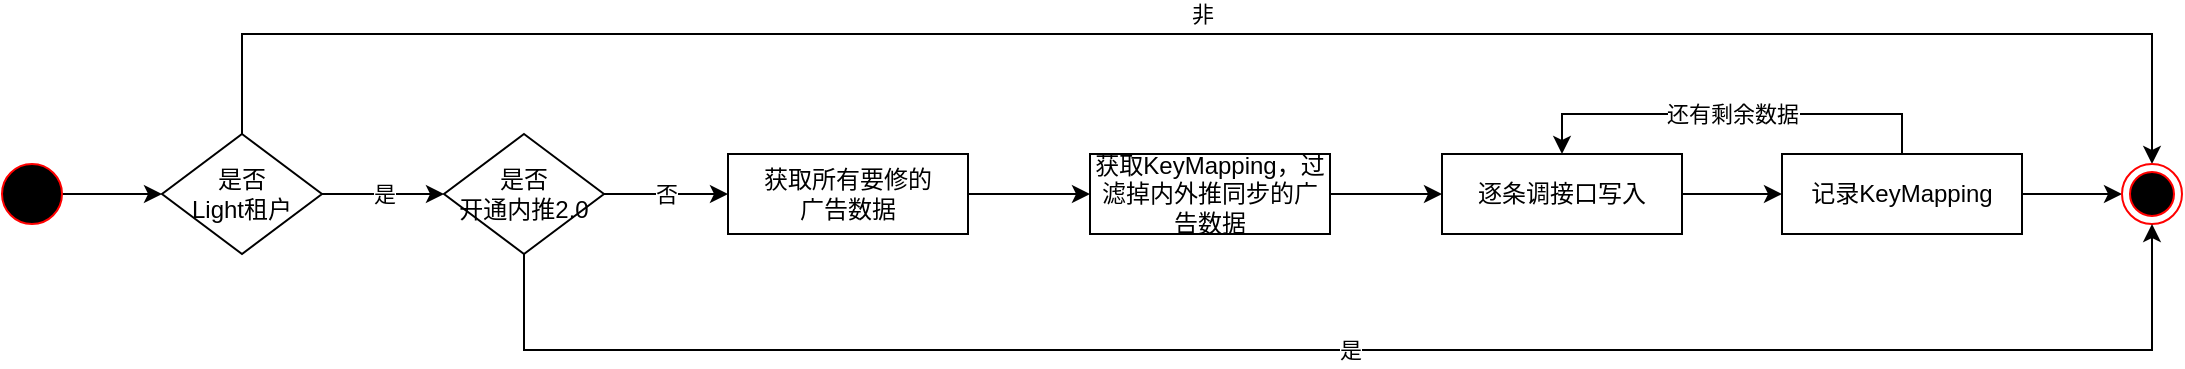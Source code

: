 <mxfile version="14.4.3" type="device"><diagram id="JVwguSgituEfW2_DTQQe" name="Page-1"><mxGraphModel dx="1422" dy="839" grid="0" gridSize="10" guides="1" tooltips="1" connect="1" arrows="1" fold="1" page="1" pageScale="1" pageWidth="1169" pageHeight="1654" math="0" shadow="0"><root><mxCell id="0"/><mxCell id="1" parent="0"/><mxCell id="8JaHWsrgMgD6goXQdTKM-20" value="非" style="edgeStyle=orthogonalEdgeStyle;rounded=0;orthogonalLoop=1;jettySize=auto;html=1;exitX=0.5;exitY=0;exitDx=0;exitDy=0;entryX=0.5;entryY=0;entryDx=0;entryDy=0;" parent="1" source="8JaHWsrgMgD6goXQdTKM-2" target="8JaHWsrgMgD6goXQdTKM-15" edge="1"><mxGeometry x="-0.009" y="10" relative="1" as="geometry"><Array as="points"><mxPoint x="150" y="300"/><mxPoint x="1105" y="300"/></Array><mxPoint as="offset"/></mxGeometry></mxCell><mxCell id="J_A9z9vXLqpbOAd7yAsz-2" value="是" style="edgeStyle=orthogonalEdgeStyle;rounded=0;orthogonalLoop=1;jettySize=auto;html=1;" edge="1" parent="1" source="8JaHWsrgMgD6goXQdTKM-2" target="J_A9z9vXLqpbOAd7yAsz-1"><mxGeometry relative="1" as="geometry"/></mxCell><mxCell id="8JaHWsrgMgD6goXQdTKM-2" value="是否&lt;br&gt;Light租户" style="rhombus;whiteSpace=wrap;html=1;" parent="1" vertex="1"><mxGeometry x="110" y="350" width="80" height="60" as="geometry"/></mxCell><mxCell id="8JaHWsrgMgD6goXQdTKM-8" value="" style="edgeStyle=orthogonalEdgeStyle;rounded=0;orthogonalLoop=1;jettySize=auto;html=1;" parent="1" source="8JaHWsrgMgD6goXQdTKM-3" target="8JaHWsrgMgD6goXQdTKM-5" edge="1"><mxGeometry relative="1" as="geometry"/></mxCell><mxCell id="8JaHWsrgMgD6goXQdTKM-3" value="获取所有要修的&lt;br&gt;广告数据" style="rounded=0;whiteSpace=wrap;html=1;" parent="1" vertex="1"><mxGeometry x="393" y="360" width="120" height="40" as="geometry"/></mxCell><mxCell id="8JaHWsrgMgD6goXQdTKM-5" value="获取KeyMapping，过滤掉内外推同步的广告数据" style="rounded=0;whiteSpace=wrap;html=1;" parent="1" vertex="1"><mxGeometry x="574" y="360" width="120" height="40" as="geometry"/></mxCell><mxCell id="8JaHWsrgMgD6goXQdTKM-11" value="" style="edgeStyle=orthogonalEdgeStyle;rounded=0;orthogonalLoop=1;jettySize=auto;html=1;" parent="1" source="8JaHWsrgMgD6goXQdTKM-5" target="8JaHWsrgMgD6goXQdTKM-10" edge="1"><mxGeometry relative="1" as="geometry"><mxPoint x="700" y="380" as="sourcePoint"/></mxGeometry></mxCell><mxCell id="8JaHWsrgMgD6goXQdTKM-13" value="" style="edgeStyle=orthogonalEdgeStyle;rounded=0;orthogonalLoop=1;jettySize=auto;html=1;" parent="1" source="8JaHWsrgMgD6goXQdTKM-10" target="8JaHWsrgMgD6goXQdTKM-12" edge="1"><mxGeometry relative="1" as="geometry"/></mxCell><mxCell id="8JaHWsrgMgD6goXQdTKM-10" value="逐条调接口写入" style="rounded=0;whiteSpace=wrap;html=1;" parent="1" vertex="1"><mxGeometry x="750" y="360" width="120" height="40" as="geometry"/></mxCell><mxCell id="8JaHWsrgMgD6goXQdTKM-14" value="还有剩余数据" style="edgeStyle=orthogonalEdgeStyle;rounded=0;orthogonalLoop=1;jettySize=auto;html=1;exitX=0.5;exitY=0;exitDx=0;exitDy=0;entryX=0.5;entryY=0;entryDx=0;entryDy=0;" parent="1" source="8JaHWsrgMgD6goXQdTKM-12" target="8JaHWsrgMgD6goXQdTKM-10" edge="1"><mxGeometry relative="1" as="geometry"/></mxCell><mxCell id="8JaHWsrgMgD6goXQdTKM-16" value="" style="edgeStyle=orthogonalEdgeStyle;rounded=0;orthogonalLoop=1;jettySize=auto;html=1;" parent="1" source="8JaHWsrgMgD6goXQdTKM-12" target="8JaHWsrgMgD6goXQdTKM-15" edge="1"><mxGeometry relative="1" as="geometry"/></mxCell><mxCell id="8JaHWsrgMgD6goXQdTKM-12" value="记录KeyMapping" style="rounded=0;whiteSpace=wrap;html=1;" parent="1" vertex="1"><mxGeometry x="920" y="360" width="120" height="40" as="geometry"/></mxCell><mxCell id="8JaHWsrgMgD6goXQdTKM-15" value="" style="ellipse;html=1;shape=endState;fillColor=#000000;strokeColor=#ff0000;align=left;" parent="1" vertex="1"><mxGeometry x="1090" y="365" width="30" height="30" as="geometry"/></mxCell><mxCell id="8JaHWsrgMgD6goXQdTKM-18" value="" style="edgeStyle=orthogonalEdgeStyle;rounded=0;orthogonalLoop=1;jettySize=auto;html=1;" parent="1" source="8JaHWsrgMgD6goXQdTKM-17" target="8JaHWsrgMgD6goXQdTKM-2" edge="1"><mxGeometry relative="1" as="geometry"/></mxCell><mxCell id="8JaHWsrgMgD6goXQdTKM-17" value="" style="ellipse;whiteSpace=wrap;html=1;aspect=fixed;align=left;labelBackgroundColor=#000000;fillColor=#000000;labelBorderColor=#000000;strokeColor=#FF0000;" parent="1" vertex="1"><mxGeometry x="30" y="365" width="30" height="30" as="geometry"/></mxCell><mxCell id="J_A9z9vXLqpbOAd7yAsz-3" value="否" style="edgeStyle=orthogonalEdgeStyle;rounded=0;orthogonalLoop=1;jettySize=auto;html=1;" edge="1" parent="1" source="J_A9z9vXLqpbOAd7yAsz-1" target="8JaHWsrgMgD6goXQdTKM-3"><mxGeometry relative="1" as="geometry"/></mxCell><mxCell id="J_A9z9vXLqpbOAd7yAsz-4" value="是" style="edgeStyle=orthogonalEdgeStyle;rounded=0;orthogonalLoop=1;jettySize=auto;html=1;" edge="1" parent="1" target="8JaHWsrgMgD6goXQdTKM-15"><mxGeometry relative="1" as="geometry"><mxPoint x="291" y="406" as="sourcePoint"/><mxPoint x="1105" y="412" as="targetPoint"/><Array as="points"><mxPoint x="291" y="458"/><mxPoint x="1105" y="458"/></Array></mxGeometry></mxCell><mxCell id="J_A9z9vXLqpbOAd7yAsz-1" value="是否&lt;br&gt;开通内推2.0" style="rhombus;whiteSpace=wrap;html=1;" vertex="1" parent="1"><mxGeometry x="251" y="350" width="80" height="60" as="geometry"/></mxCell></root></mxGraphModel></diagram></mxfile>